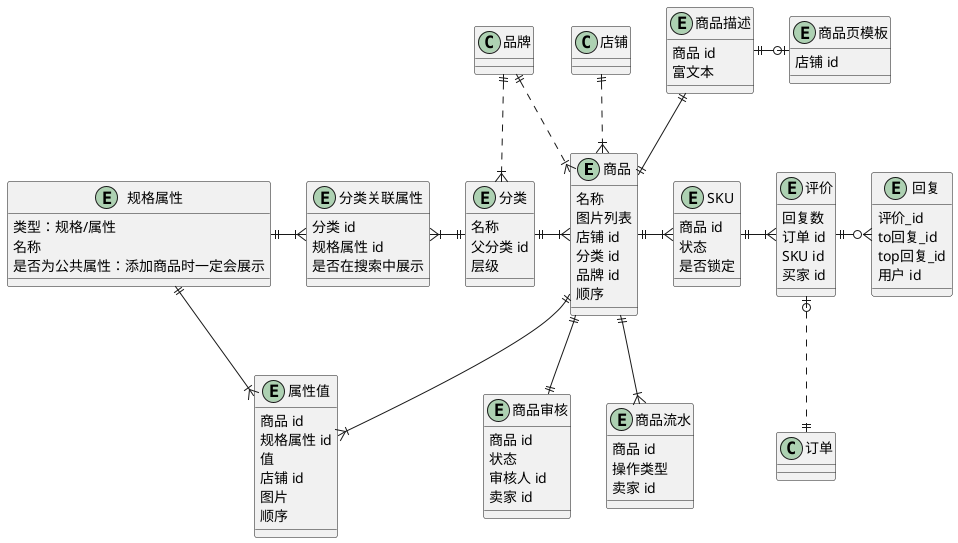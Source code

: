 @startuml 商品UML

entity 商品 {
    名称
    图片列表
    店铺 id
    分类 id
    品牌 id
    顺序
}
entity 分类 {
    名称
    父分类 id
    层级
}
entity 规格属性 {
    ' 分类不同，规则属性不同
    类型：规格/属性
    名称
    是否为公共属性：添加商品时一定会展示
}
entity 分类关联属性 {
    分类 id
    规格属性 id
    是否在搜索中展示
}
entity 属性值 {
    商品 id
    规格属性 id
    值
    店铺 id
    图片
    顺序
}
entity 商品审核 {
    商品 id
    状态
    审核人 id
    卖家 id
}
entity 商品流水 {
    商品 id
    操作类型
    卖家 id
}
entity 商品描述 {
    商品 id
    富文本
}
entity 商品页模板 {
    ' 暂不做
    店铺 id
}
entity 评价 {
    回复数
    订单 id
    SKU id
    买家 id
}
entity 回复 {
    评价_id
    to回复_id
    top回复_id
    用户 id
}
entity SKU {
    商品 id
    状态
    是否锁定
}

店铺 ||..|{ 商品
规格属性 ||-|{ 分类关联属性
分类关联属性 }|-|| 分类
分类 ||-|{ 商品
商品 }|.u.|| 品牌
品牌 ||..|{ 分类
商品 ||--|| 商品审核
商品 ||--|{ 商品流水
商品 ||-u-|| 商品描述
商品描述 ||-o| 商品页模板
商品 ||-|{ SKU
规格属性 ||--|{ 属性值
商品 ||--|{ 属性值

SKU ||-|{ 评价
评价 |o..|| 订单
评价 ||-o{ 回复

@enduml
